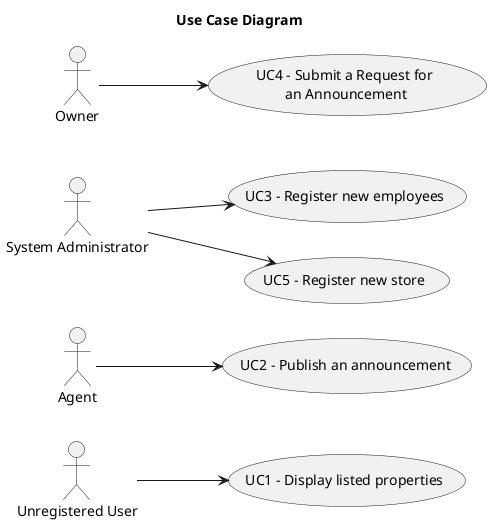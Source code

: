 @startuml
'skinparam monochrome true
skinparam packageStyle rectangle
'skinparam shadowing false

skinparam rectangle{
    BorderColor yellow
}

title Use Case Diagram

left to right direction

    usecase "UC1 - Display listed properties" as UC1
        "Unregistered User" --> UC1
    usecase "UC2 - Publish an announcement" as UC2
        "Agent" --> UC2
    usecase "UC3 - Register new employees" as UC3
        "System Administrator" --> UC3
    usecase "UC5 - Register new store" as UC5
        "System Administrator" --> UC5
     usecase "UC4 - Submit a Request for\n an Announcement" as UC4
        "Owner" --> UC4

@enduml